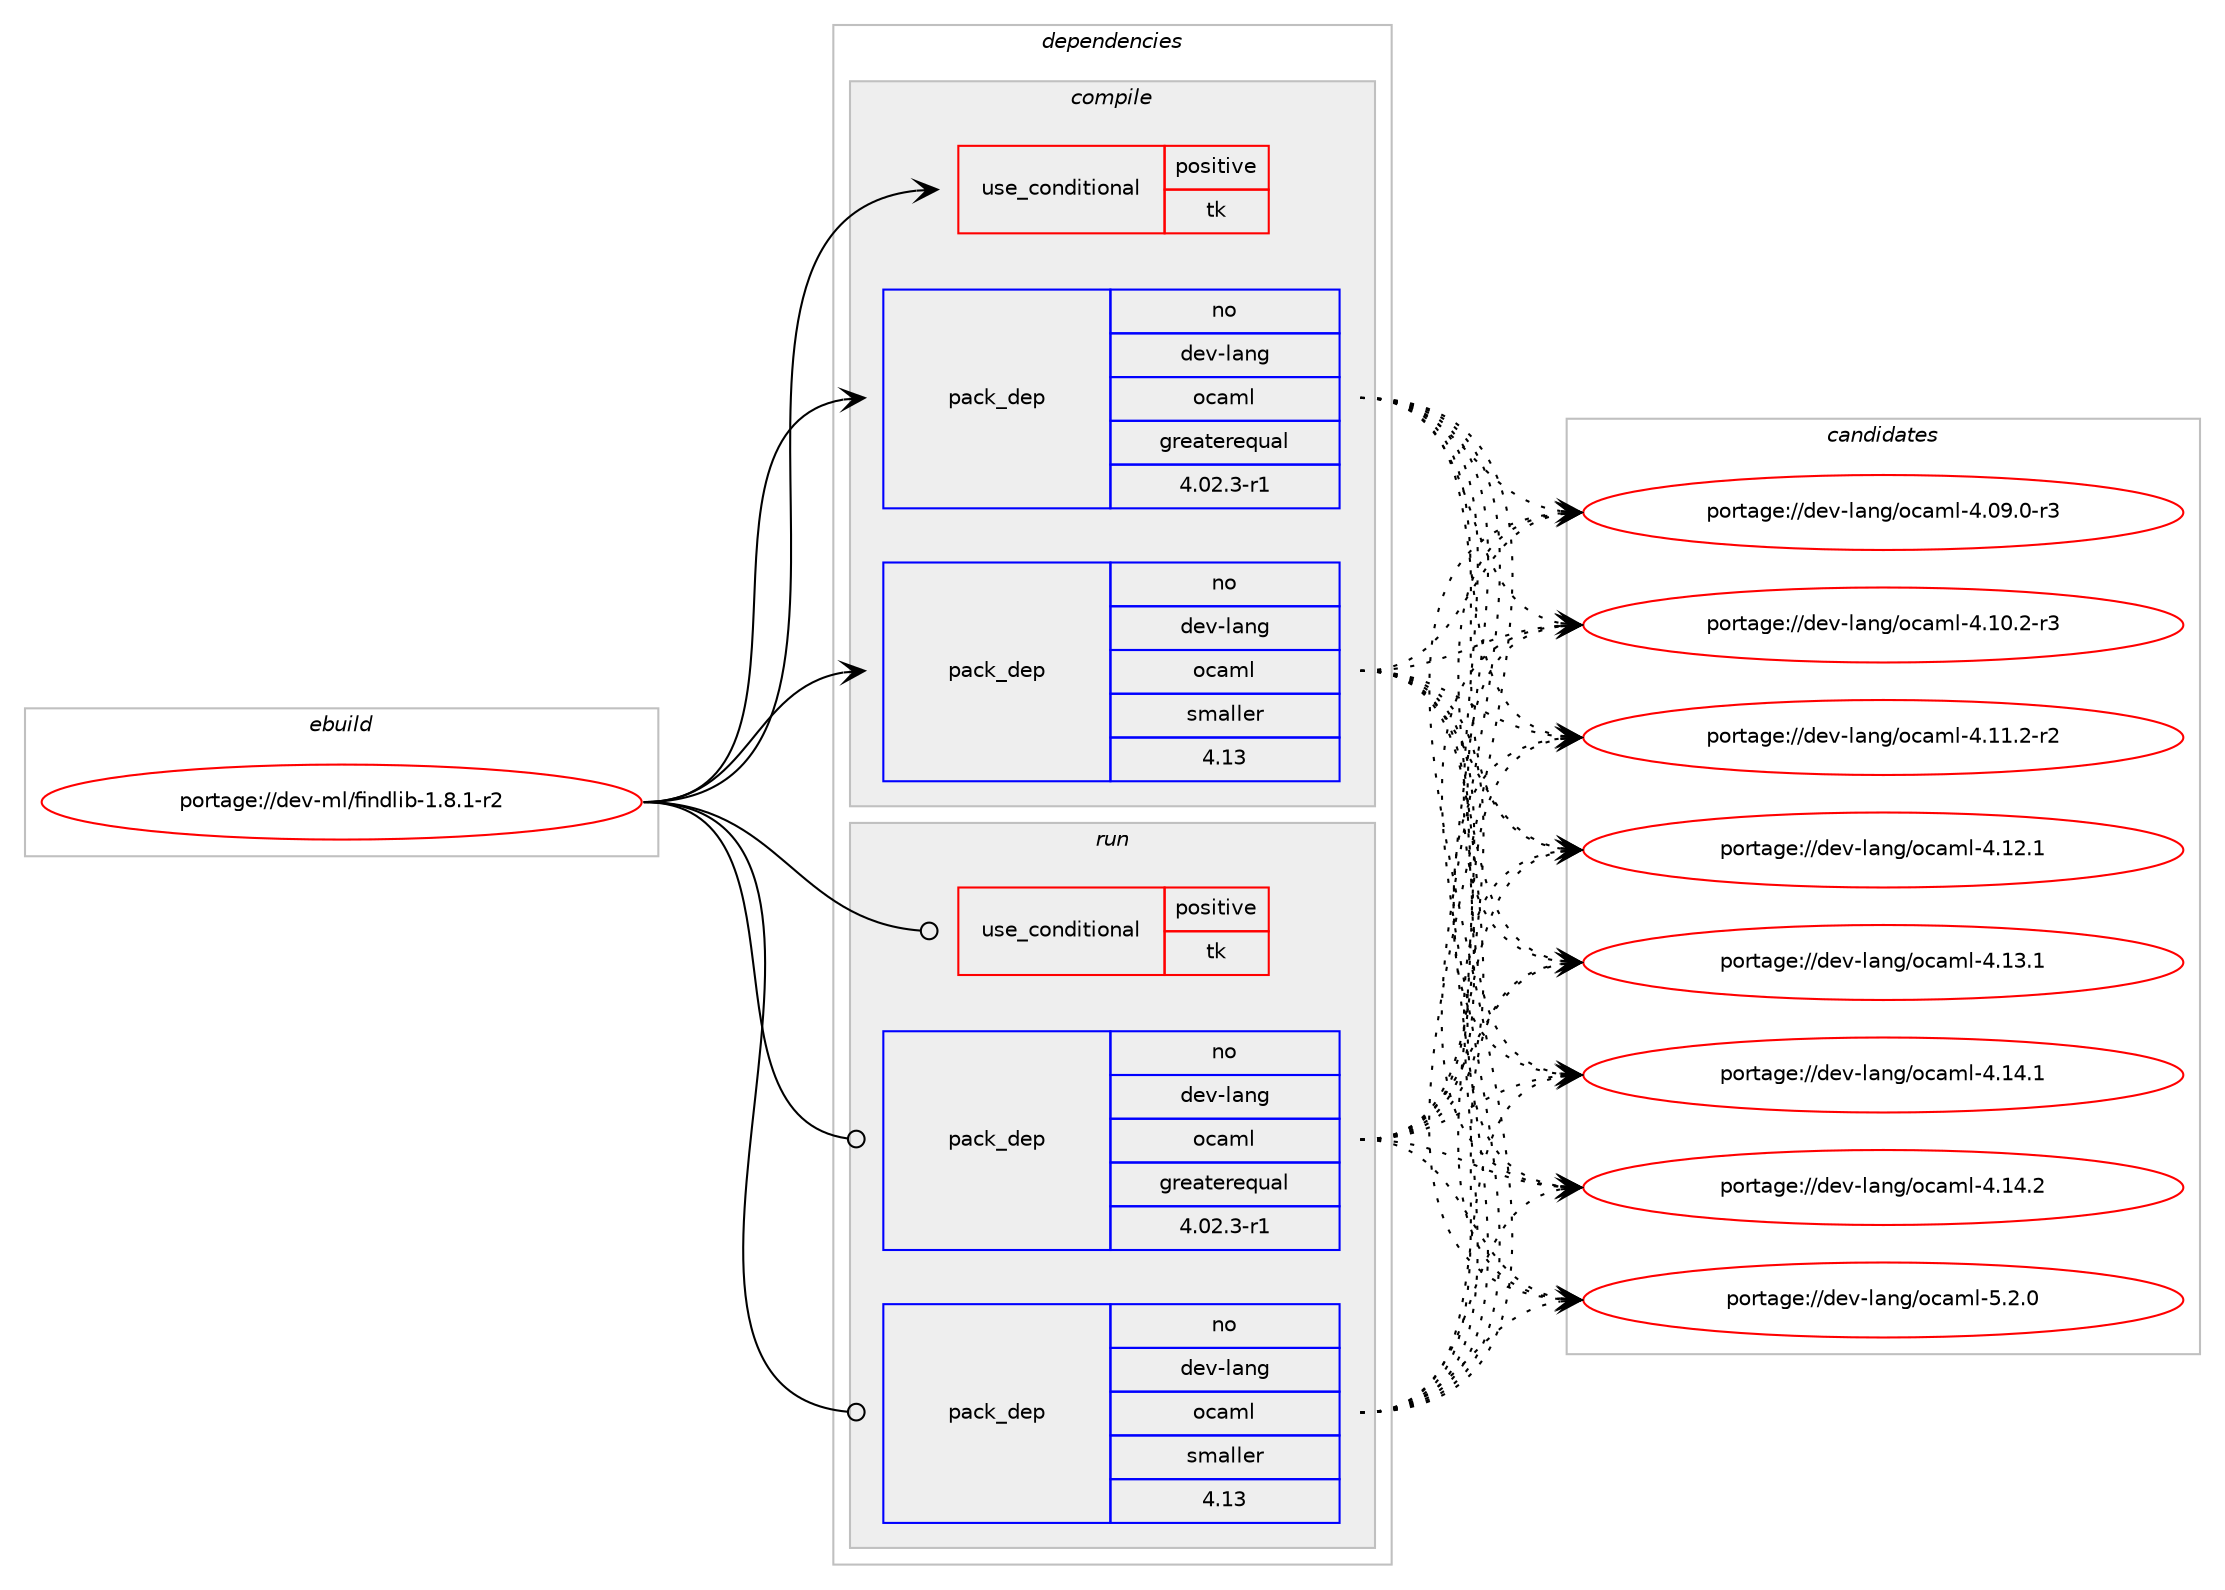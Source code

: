 digraph prolog {

# *************
# Graph options
# *************

newrank=true;
concentrate=true;
compound=true;
graph [rankdir=LR,fontname=Helvetica,fontsize=10,ranksep=1.5];#, ranksep=2.5, nodesep=0.2];
edge  [arrowhead=vee];
node  [fontname=Helvetica,fontsize=10];

# **********
# The ebuild
# **********

subgraph cluster_leftcol {
color=gray;
rank=same;
label=<<i>ebuild</i>>;
id [label="portage://dev-ml/findlib-1.8.1-r2", color=red, width=4, href="../dev-ml/findlib-1.8.1-r2.svg"];
}

# ****************
# The dependencies
# ****************

subgraph cluster_midcol {
color=gray;
label=<<i>dependencies</i>>;
subgraph cluster_compile {
fillcolor="#eeeeee";
style=filled;
label=<<i>compile</i>>;
subgraph cond28468 {
dependency59896 [label=<<TABLE BORDER="0" CELLBORDER="1" CELLSPACING="0" CELLPADDING="4"><TR><TD ROWSPAN="3" CELLPADDING="10">use_conditional</TD></TR><TR><TD>positive</TD></TR><TR><TD>tk</TD></TR></TABLE>>, shape=none, color=red];
# *** BEGIN UNKNOWN DEPENDENCY TYPE (TODO) ***
# dependency59896 -> package_dependency(portage://dev-ml/findlib-1.8.1-r2,install,no,dev-ml,labltk,none,[,,],any_same_slot,[])
# *** END UNKNOWN DEPENDENCY TYPE (TODO) ***

}
id:e -> dependency59896:w [weight=20,style="solid",arrowhead="vee"];
subgraph pack30264 {
dependency59897 [label=<<TABLE BORDER="0" CELLBORDER="1" CELLSPACING="0" CELLPADDING="4" WIDTH="220"><TR><TD ROWSPAN="6" CELLPADDING="30">pack_dep</TD></TR><TR><TD WIDTH="110">no</TD></TR><TR><TD>dev-lang</TD></TR><TR><TD>ocaml</TD></TR><TR><TD>greaterequal</TD></TR><TR><TD>4.02.3-r1</TD></TR></TABLE>>, shape=none, color=blue];
}
id:e -> dependency59897:w [weight=20,style="solid",arrowhead="vee"];
subgraph pack30265 {
dependency59898 [label=<<TABLE BORDER="0" CELLBORDER="1" CELLSPACING="0" CELLPADDING="4" WIDTH="220"><TR><TD ROWSPAN="6" CELLPADDING="30">pack_dep</TD></TR><TR><TD WIDTH="110">no</TD></TR><TR><TD>dev-lang</TD></TR><TR><TD>ocaml</TD></TR><TR><TD>smaller</TD></TR><TR><TD>4.13</TD></TR></TABLE>>, shape=none, color=blue];
}
id:e -> dependency59898:w [weight=20,style="solid",arrowhead="vee"];
}
subgraph cluster_compileandrun {
fillcolor="#eeeeee";
style=filled;
label=<<i>compile and run</i>>;
}
subgraph cluster_run {
fillcolor="#eeeeee";
style=filled;
label=<<i>run</i>>;
subgraph cond28469 {
dependency59899 [label=<<TABLE BORDER="0" CELLBORDER="1" CELLSPACING="0" CELLPADDING="4"><TR><TD ROWSPAN="3" CELLPADDING="10">use_conditional</TD></TR><TR><TD>positive</TD></TR><TR><TD>tk</TD></TR></TABLE>>, shape=none, color=red];
# *** BEGIN UNKNOWN DEPENDENCY TYPE (TODO) ***
# dependency59899 -> package_dependency(portage://dev-ml/findlib-1.8.1-r2,run,no,dev-ml,labltk,none,[,,],any_same_slot,[])
# *** END UNKNOWN DEPENDENCY TYPE (TODO) ***

}
id:e -> dependency59899:w [weight=20,style="solid",arrowhead="odot"];
subgraph pack30266 {
dependency59900 [label=<<TABLE BORDER="0" CELLBORDER="1" CELLSPACING="0" CELLPADDING="4" WIDTH="220"><TR><TD ROWSPAN="6" CELLPADDING="30">pack_dep</TD></TR><TR><TD WIDTH="110">no</TD></TR><TR><TD>dev-lang</TD></TR><TR><TD>ocaml</TD></TR><TR><TD>greaterequal</TD></TR><TR><TD>4.02.3-r1</TD></TR></TABLE>>, shape=none, color=blue];
}
id:e -> dependency59900:w [weight=20,style="solid",arrowhead="odot"];
subgraph pack30267 {
dependency59901 [label=<<TABLE BORDER="0" CELLBORDER="1" CELLSPACING="0" CELLPADDING="4" WIDTH="220"><TR><TD ROWSPAN="6" CELLPADDING="30">pack_dep</TD></TR><TR><TD WIDTH="110">no</TD></TR><TR><TD>dev-lang</TD></TR><TR><TD>ocaml</TD></TR><TR><TD>smaller</TD></TR><TR><TD>4.13</TD></TR></TABLE>>, shape=none, color=blue];
}
id:e -> dependency59901:w [weight=20,style="solid",arrowhead="odot"];
}
}

# **************
# The candidates
# **************

subgraph cluster_choices {
rank=same;
color=gray;
label=<<i>candidates</i>>;

subgraph choice30264 {
color=black;
nodesep=1;
choice1001011184510897110103471119997109108455246485746484511451 [label="portage://dev-lang/ocaml-4.09.0-r3", color=red, width=4,href="../dev-lang/ocaml-4.09.0-r3.svg"];
choice1001011184510897110103471119997109108455246494846504511451 [label="portage://dev-lang/ocaml-4.10.2-r3", color=red, width=4,href="../dev-lang/ocaml-4.10.2-r3.svg"];
choice1001011184510897110103471119997109108455246494946504511450 [label="portage://dev-lang/ocaml-4.11.2-r2", color=red, width=4,href="../dev-lang/ocaml-4.11.2-r2.svg"];
choice100101118451089711010347111999710910845524649504649 [label="portage://dev-lang/ocaml-4.12.1", color=red, width=4,href="../dev-lang/ocaml-4.12.1.svg"];
choice100101118451089711010347111999710910845524649514649 [label="portage://dev-lang/ocaml-4.13.1", color=red, width=4,href="../dev-lang/ocaml-4.13.1.svg"];
choice100101118451089711010347111999710910845524649524649 [label="portage://dev-lang/ocaml-4.14.1", color=red, width=4,href="../dev-lang/ocaml-4.14.1.svg"];
choice100101118451089711010347111999710910845524649524650 [label="portage://dev-lang/ocaml-4.14.2", color=red, width=4,href="../dev-lang/ocaml-4.14.2.svg"];
choice1001011184510897110103471119997109108455346504648 [label="portage://dev-lang/ocaml-5.2.0", color=red, width=4,href="../dev-lang/ocaml-5.2.0.svg"];
dependency59897:e -> choice1001011184510897110103471119997109108455246485746484511451:w [style=dotted,weight="100"];
dependency59897:e -> choice1001011184510897110103471119997109108455246494846504511451:w [style=dotted,weight="100"];
dependency59897:e -> choice1001011184510897110103471119997109108455246494946504511450:w [style=dotted,weight="100"];
dependency59897:e -> choice100101118451089711010347111999710910845524649504649:w [style=dotted,weight="100"];
dependency59897:e -> choice100101118451089711010347111999710910845524649514649:w [style=dotted,weight="100"];
dependency59897:e -> choice100101118451089711010347111999710910845524649524649:w [style=dotted,weight="100"];
dependency59897:e -> choice100101118451089711010347111999710910845524649524650:w [style=dotted,weight="100"];
dependency59897:e -> choice1001011184510897110103471119997109108455346504648:w [style=dotted,weight="100"];
}
subgraph choice30265 {
color=black;
nodesep=1;
choice1001011184510897110103471119997109108455246485746484511451 [label="portage://dev-lang/ocaml-4.09.0-r3", color=red, width=4,href="../dev-lang/ocaml-4.09.0-r3.svg"];
choice1001011184510897110103471119997109108455246494846504511451 [label="portage://dev-lang/ocaml-4.10.2-r3", color=red, width=4,href="../dev-lang/ocaml-4.10.2-r3.svg"];
choice1001011184510897110103471119997109108455246494946504511450 [label="portage://dev-lang/ocaml-4.11.2-r2", color=red, width=4,href="../dev-lang/ocaml-4.11.2-r2.svg"];
choice100101118451089711010347111999710910845524649504649 [label="portage://dev-lang/ocaml-4.12.1", color=red, width=4,href="../dev-lang/ocaml-4.12.1.svg"];
choice100101118451089711010347111999710910845524649514649 [label="portage://dev-lang/ocaml-4.13.1", color=red, width=4,href="../dev-lang/ocaml-4.13.1.svg"];
choice100101118451089711010347111999710910845524649524649 [label="portage://dev-lang/ocaml-4.14.1", color=red, width=4,href="../dev-lang/ocaml-4.14.1.svg"];
choice100101118451089711010347111999710910845524649524650 [label="portage://dev-lang/ocaml-4.14.2", color=red, width=4,href="../dev-lang/ocaml-4.14.2.svg"];
choice1001011184510897110103471119997109108455346504648 [label="portage://dev-lang/ocaml-5.2.0", color=red, width=4,href="../dev-lang/ocaml-5.2.0.svg"];
dependency59898:e -> choice1001011184510897110103471119997109108455246485746484511451:w [style=dotted,weight="100"];
dependency59898:e -> choice1001011184510897110103471119997109108455246494846504511451:w [style=dotted,weight="100"];
dependency59898:e -> choice1001011184510897110103471119997109108455246494946504511450:w [style=dotted,weight="100"];
dependency59898:e -> choice100101118451089711010347111999710910845524649504649:w [style=dotted,weight="100"];
dependency59898:e -> choice100101118451089711010347111999710910845524649514649:w [style=dotted,weight="100"];
dependency59898:e -> choice100101118451089711010347111999710910845524649524649:w [style=dotted,weight="100"];
dependency59898:e -> choice100101118451089711010347111999710910845524649524650:w [style=dotted,weight="100"];
dependency59898:e -> choice1001011184510897110103471119997109108455346504648:w [style=dotted,weight="100"];
}
subgraph choice30266 {
color=black;
nodesep=1;
choice1001011184510897110103471119997109108455246485746484511451 [label="portage://dev-lang/ocaml-4.09.0-r3", color=red, width=4,href="../dev-lang/ocaml-4.09.0-r3.svg"];
choice1001011184510897110103471119997109108455246494846504511451 [label="portage://dev-lang/ocaml-4.10.2-r3", color=red, width=4,href="../dev-lang/ocaml-4.10.2-r3.svg"];
choice1001011184510897110103471119997109108455246494946504511450 [label="portage://dev-lang/ocaml-4.11.2-r2", color=red, width=4,href="../dev-lang/ocaml-4.11.2-r2.svg"];
choice100101118451089711010347111999710910845524649504649 [label="portage://dev-lang/ocaml-4.12.1", color=red, width=4,href="../dev-lang/ocaml-4.12.1.svg"];
choice100101118451089711010347111999710910845524649514649 [label="portage://dev-lang/ocaml-4.13.1", color=red, width=4,href="../dev-lang/ocaml-4.13.1.svg"];
choice100101118451089711010347111999710910845524649524649 [label="portage://dev-lang/ocaml-4.14.1", color=red, width=4,href="../dev-lang/ocaml-4.14.1.svg"];
choice100101118451089711010347111999710910845524649524650 [label="portage://dev-lang/ocaml-4.14.2", color=red, width=4,href="../dev-lang/ocaml-4.14.2.svg"];
choice1001011184510897110103471119997109108455346504648 [label="portage://dev-lang/ocaml-5.2.0", color=red, width=4,href="../dev-lang/ocaml-5.2.0.svg"];
dependency59900:e -> choice1001011184510897110103471119997109108455246485746484511451:w [style=dotted,weight="100"];
dependency59900:e -> choice1001011184510897110103471119997109108455246494846504511451:w [style=dotted,weight="100"];
dependency59900:e -> choice1001011184510897110103471119997109108455246494946504511450:w [style=dotted,weight="100"];
dependency59900:e -> choice100101118451089711010347111999710910845524649504649:w [style=dotted,weight="100"];
dependency59900:e -> choice100101118451089711010347111999710910845524649514649:w [style=dotted,weight="100"];
dependency59900:e -> choice100101118451089711010347111999710910845524649524649:w [style=dotted,weight="100"];
dependency59900:e -> choice100101118451089711010347111999710910845524649524650:w [style=dotted,weight="100"];
dependency59900:e -> choice1001011184510897110103471119997109108455346504648:w [style=dotted,weight="100"];
}
subgraph choice30267 {
color=black;
nodesep=1;
choice1001011184510897110103471119997109108455246485746484511451 [label="portage://dev-lang/ocaml-4.09.0-r3", color=red, width=4,href="../dev-lang/ocaml-4.09.0-r3.svg"];
choice1001011184510897110103471119997109108455246494846504511451 [label="portage://dev-lang/ocaml-4.10.2-r3", color=red, width=4,href="../dev-lang/ocaml-4.10.2-r3.svg"];
choice1001011184510897110103471119997109108455246494946504511450 [label="portage://dev-lang/ocaml-4.11.2-r2", color=red, width=4,href="../dev-lang/ocaml-4.11.2-r2.svg"];
choice100101118451089711010347111999710910845524649504649 [label="portage://dev-lang/ocaml-4.12.1", color=red, width=4,href="../dev-lang/ocaml-4.12.1.svg"];
choice100101118451089711010347111999710910845524649514649 [label="portage://dev-lang/ocaml-4.13.1", color=red, width=4,href="../dev-lang/ocaml-4.13.1.svg"];
choice100101118451089711010347111999710910845524649524649 [label="portage://dev-lang/ocaml-4.14.1", color=red, width=4,href="../dev-lang/ocaml-4.14.1.svg"];
choice100101118451089711010347111999710910845524649524650 [label="portage://dev-lang/ocaml-4.14.2", color=red, width=4,href="../dev-lang/ocaml-4.14.2.svg"];
choice1001011184510897110103471119997109108455346504648 [label="portage://dev-lang/ocaml-5.2.0", color=red, width=4,href="../dev-lang/ocaml-5.2.0.svg"];
dependency59901:e -> choice1001011184510897110103471119997109108455246485746484511451:w [style=dotted,weight="100"];
dependency59901:e -> choice1001011184510897110103471119997109108455246494846504511451:w [style=dotted,weight="100"];
dependency59901:e -> choice1001011184510897110103471119997109108455246494946504511450:w [style=dotted,weight="100"];
dependency59901:e -> choice100101118451089711010347111999710910845524649504649:w [style=dotted,weight="100"];
dependency59901:e -> choice100101118451089711010347111999710910845524649514649:w [style=dotted,weight="100"];
dependency59901:e -> choice100101118451089711010347111999710910845524649524649:w [style=dotted,weight="100"];
dependency59901:e -> choice100101118451089711010347111999710910845524649524650:w [style=dotted,weight="100"];
dependency59901:e -> choice1001011184510897110103471119997109108455346504648:w [style=dotted,weight="100"];
}
}

}
